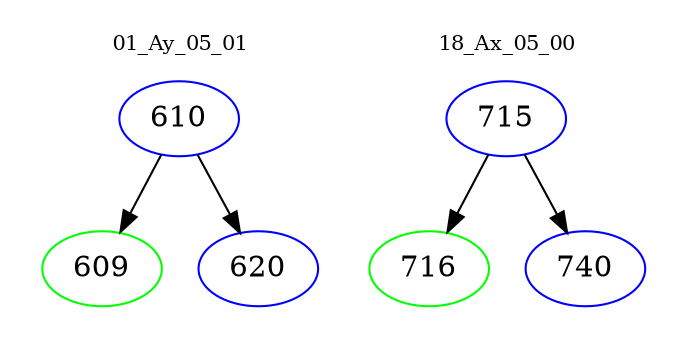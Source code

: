 digraph{
subgraph cluster_0 {
color = white
label = "01_Ay_05_01";
fontsize=10;
T0_610 [label="610", color="blue"]
T0_610 -> T0_609 [color="black"]
T0_609 [label="609", color="green"]
T0_610 -> T0_620 [color="black"]
T0_620 [label="620", color="blue"]
}
subgraph cluster_1 {
color = white
label = "18_Ax_05_00";
fontsize=10;
T1_715 [label="715", color="blue"]
T1_715 -> T1_716 [color="black"]
T1_716 [label="716", color="green"]
T1_715 -> T1_740 [color="black"]
T1_740 [label="740", color="blue"]
}
}
